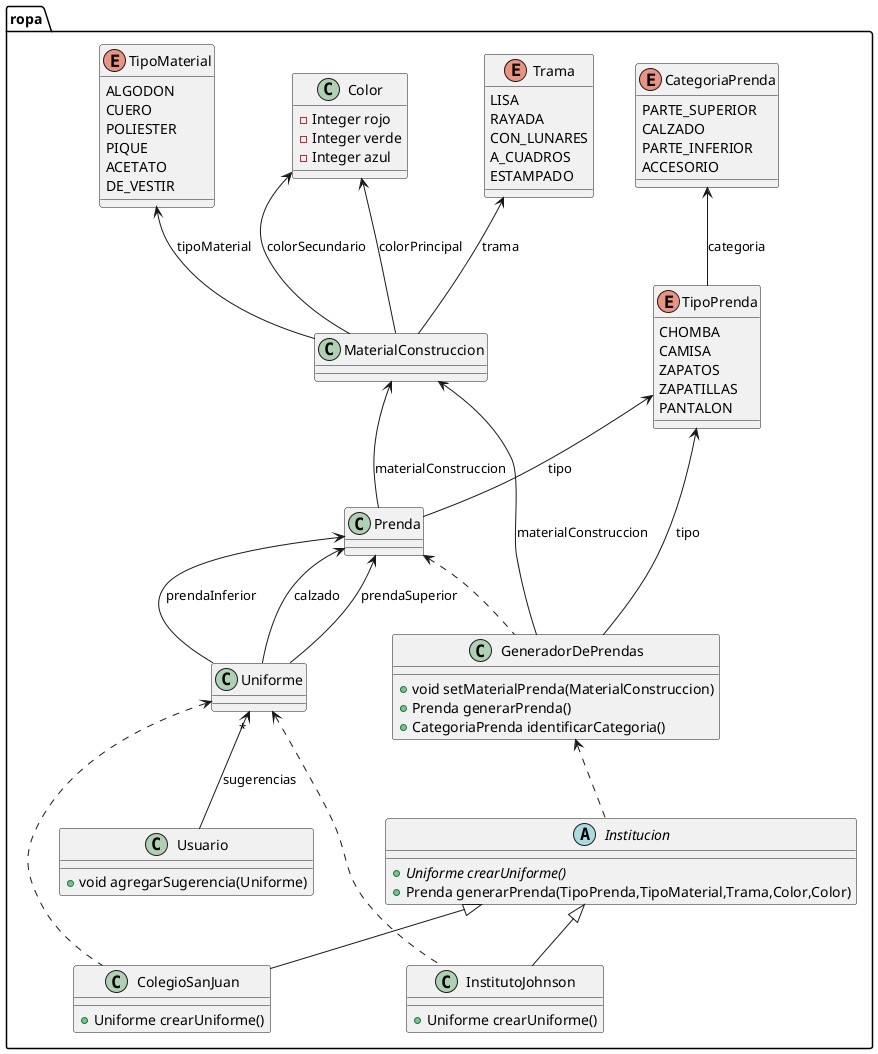 @startuml
class ropa.Uniforme {
}
class ropa.Usuario {
+ void agregarSugerencia(Uniforme)
}
abstract class ropa.Institucion {
+ {abstract}Uniforme crearUniforme()
+ Prenda generarPrenda(TipoPrenda,TipoMaterial,Trama,Color,Color)
}
class ropa.ColegioSanJuan {
+ Uniforme crearUniforme()
}
class ropa.InstitutoJohnson {
+ Uniforme crearUniforme()
}
class ropa.Prenda {
}
class ropa.GeneradorDePrendas {
+ void setMaterialPrenda(MaterialConstruccion)
+ Prenda generarPrenda()
+ CategoriaPrenda identificarCategoria()
}
class ropa.MaterialConstruccion {
}
enum ropa.TipoPrenda {
CHOMBA
CAMISA
ZAPATOS
ZAPATILLAS
PANTALON
}
enum ropa.CategoriaPrenda {
PARTE_SUPERIOR
CALZADO
PARTE_INFERIOR
ACCESORIO
}
enum ropa.TipoMaterial {
ALGODON
CUERO
POLIESTER
PIQUE
ACETATO
DE_VESTIR
}
enum ropa.Trama {
LISA
RAYADA
CON_LUNARES
A_CUADROS
ESTAMPADO
}
class ropa.Color {
- Integer rojo
- Integer verde
- Integer azul
}

ropa.Institucion <|-- ropa.InstitutoJohnson
ropa.Institucion <|-- ropa.ColegioSanJuan
ropa.Prenda <-- ropa.Uniforme: prendaSuperior
ropa.Prenda <-- ropa.Uniforme: prendaInferior
ropa.Prenda <-- ropa.Uniforme: calzado
ropa.Uniforme "*" <-- ropa.Usuario: sugerencias
ropa.Uniforme <.. ropa.ColegioSanJuan
ropa.Uniforme <.. ropa.InstitutoJohnson
ropa.MaterialConstruccion <-- ropa.Prenda: materialConstruccion
ropa.MaterialConstruccion <-- ropa.GeneradorDePrendas: materialConstruccion
ropa.TipoPrenda <-- ropa.Prenda: tipo
ropa.TipoPrenda <-- ropa.GeneradorDePrendas: tipo
ropa.TipoMaterial <-- ropa.MaterialConstruccion: tipoMaterial
ropa.Trama <-- ropa.MaterialConstruccion: trama
ropa.Color <-- ropa.MaterialConstruccion: colorPrincipal
ropa.Color <-- ropa.MaterialConstruccion: colorSecundario
ropa.CategoriaPrenda <-- ropa.TipoPrenda: categoria
ropa.GeneradorDePrendas <.. ropa.Institucion
ropa.Prenda <.. ropa.GeneradorDePrendas

@enduml